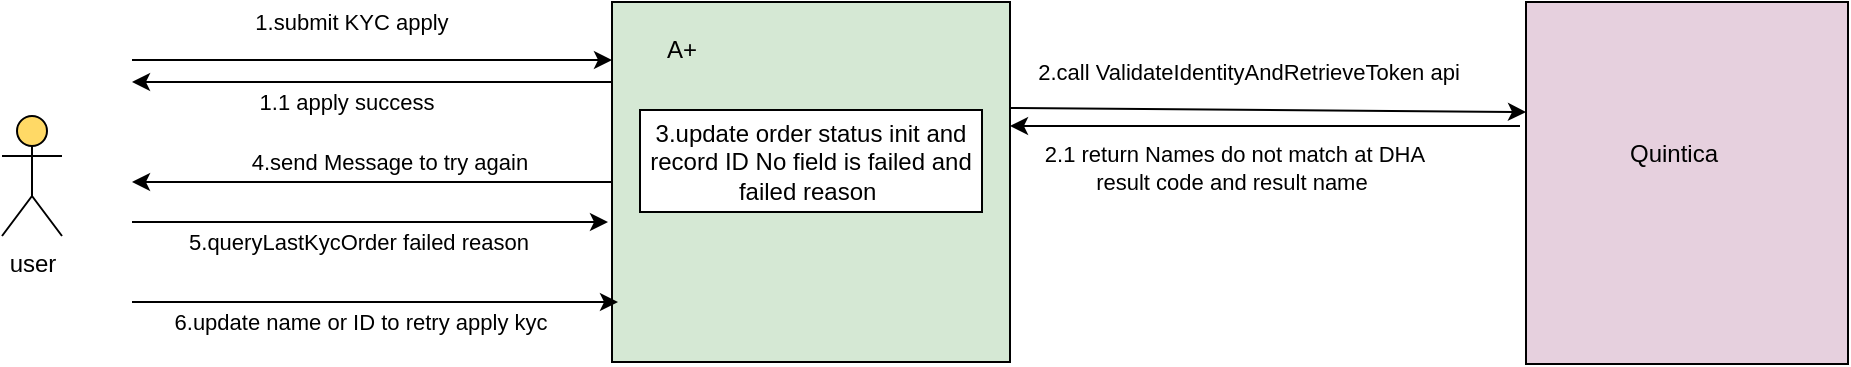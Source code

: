 <mxfile version="14.8.4" type="github">
  <diagram id="kgpKYQtTHZ0yAKxKKP6v" name="Page-1">
    <mxGraphModel dx="1155" dy="591" grid="0" gridSize="10" guides="1" tooltips="1" connect="1" arrows="1" fold="1" page="1" pageScale="1" pageWidth="850" pageHeight="1100" math="0" shadow="0">
      <root>
        <mxCell id="0" />
        <mxCell id="1" parent="0" />
        <mxCell id="hzbBz0ZzwS9mLOkRBPcv-1" value="" style="rounded=0;whiteSpace=wrap;html=1;fillColor=#D5E8D4;" vertex="1" parent="1">
          <mxGeometry x="330" y="160" width="199" height="180" as="geometry" />
        </mxCell>
        <mxCell id="hzbBz0ZzwS9mLOkRBPcv-2" value="user" style="shape=umlActor;verticalLabelPosition=bottom;verticalAlign=top;html=1;outlineConnect=0;fillColor=#FFD966;" vertex="1" parent="1">
          <mxGeometry x="25" y="217" width="30" height="60" as="geometry" />
        </mxCell>
        <mxCell id="hzbBz0ZzwS9mLOkRBPcv-4" value="" style="rounded=0;whiteSpace=wrap;html=1;fillColor=#E6D0DE;" vertex="1" parent="1">
          <mxGeometry x="787" y="160" width="161" height="181" as="geometry" />
        </mxCell>
        <mxCell id="hzbBz0ZzwS9mLOkRBPcv-5" value="A+" style="text;html=1;strokeColor=none;fillColor=none;align=center;verticalAlign=middle;whiteSpace=wrap;rounded=0;" vertex="1" parent="1">
          <mxGeometry x="340" y="167.5" width="50" height="32.5" as="geometry" />
        </mxCell>
        <mxCell id="hzbBz0ZzwS9mLOkRBPcv-6" value="&lt;div class=&quot;lake-content&quot;&gt;&lt;span class=&quot;ne-text&quot;&gt;Quintica&lt;/span&gt;&lt;/div&gt;" style="text;html=1;strokeColor=none;fillColor=none;align=center;verticalAlign=middle;whiteSpace=wrap;rounded=0;" vertex="1" parent="1">
          <mxGeometry x="816" y="208" width="90" height="55" as="geometry" />
        </mxCell>
        <mxCell id="hzbBz0ZzwS9mLOkRBPcv-7" value="1.submit KYC apply&amp;nbsp;" style="endArrow=classic;html=1;" edge="1" parent="1">
          <mxGeometry x="-0.077" y="19" width="50" height="50" relative="1" as="geometry">
            <mxPoint x="90" y="189" as="sourcePoint" />
            <mxPoint x="330" y="189" as="targetPoint" />
            <mxPoint as="offset" />
          </mxGeometry>
        </mxCell>
        <mxCell id="hzbBz0ZzwS9mLOkRBPcv-9" value="2.call ValidateIdentityAndRetrieveToken api" style="endArrow=classic;html=1;" edge="1" parent="1">
          <mxGeometry x="-0.077" y="19" width="50" height="50" relative="1" as="geometry">
            <mxPoint x="529" y="213" as="sourcePoint" />
            <mxPoint x="787" y="215" as="targetPoint" />
            <mxPoint as="offset" />
          </mxGeometry>
        </mxCell>
        <mxCell id="hzbBz0ZzwS9mLOkRBPcv-15" value="" style="endArrow=classic;html=1;" edge="1" parent="1">
          <mxGeometry width="50" height="50" relative="1" as="geometry">
            <mxPoint x="784" y="222" as="sourcePoint" />
            <mxPoint x="529" y="222" as="targetPoint" />
          </mxGeometry>
        </mxCell>
        <mxCell id="hzbBz0ZzwS9mLOkRBPcv-18" value="2.1 return Names do not match at DHA&lt;br&gt;result code and result name&amp;nbsp;" style="edgeLabel;html=1;align=center;verticalAlign=middle;resizable=0;points=[];" vertex="1" connectable="0" parent="hzbBz0ZzwS9mLOkRBPcv-15">
          <mxGeometry x="0.229" y="2" relative="1" as="geometry">
            <mxPoint x="13" y="19" as="offset" />
          </mxGeometry>
        </mxCell>
        <mxCell id="hzbBz0ZzwS9mLOkRBPcv-19" value="" style="endArrow=classic;html=1;" edge="1" parent="1">
          <mxGeometry width="50" height="50" relative="1" as="geometry">
            <mxPoint x="330" y="200" as="sourcePoint" />
            <mxPoint x="90" y="200" as="targetPoint" />
          </mxGeometry>
        </mxCell>
        <mxCell id="hzbBz0ZzwS9mLOkRBPcv-20" value="1.1 apply success" style="edgeLabel;html=1;align=center;verticalAlign=middle;resizable=0;points=[];" vertex="1" connectable="0" parent="hzbBz0ZzwS9mLOkRBPcv-19">
          <mxGeometry x="0.229" y="2" relative="1" as="geometry">
            <mxPoint x="14" y="8" as="offset" />
          </mxGeometry>
        </mxCell>
        <mxCell id="hzbBz0ZzwS9mLOkRBPcv-21" value="3.update order status init and record ID No field is failed and failed reason&amp;nbsp;" style="rounded=0;whiteSpace=wrap;html=1;" vertex="1" parent="1">
          <mxGeometry x="344" y="214" width="171" height="51" as="geometry" />
        </mxCell>
        <mxCell id="hzbBz0ZzwS9mLOkRBPcv-24" value="4.send Message to try again&amp;nbsp;" style="endArrow=classic;html=1;" edge="1" parent="1">
          <mxGeometry x="-0.083" y="-10" width="50" height="50" relative="1" as="geometry">
            <mxPoint x="330" y="250" as="sourcePoint" />
            <mxPoint x="90" y="250" as="targetPoint" />
            <mxPoint as="offset" />
          </mxGeometry>
        </mxCell>
        <mxCell id="hzbBz0ZzwS9mLOkRBPcv-26" value="" style="endArrow=classic;html=1;" edge="1" parent="1">
          <mxGeometry width="50" height="50" relative="1" as="geometry">
            <mxPoint x="90" y="270" as="sourcePoint" />
            <mxPoint x="328" y="270" as="targetPoint" />
          </mxGeometry>
        </mxCell>
        <mxCell id="hzbBz0ZzwS9mLOkRBPcv-27" value="5.queryLastKycOrder failed reason" style="edgeLabel;html=1;align=center;verticalAlign=middle;resizable=0;points=[];" vertex="1" connectable="0" parent="hzbBz0ZzwS9mLOkRBPcv-26">
          <mxGeometry x="-0.391" y="4" relative="1" as="geometry">
            <mxPoint x="40" y="14" as="offset" />
          </mxGeometry>
        </mxCell>
        <mxCell id="hzbBz0ZzwS9mLOkRBPcv-28" value="" style="endArrow=classic;html=1;" edge="1" parent="1">
          <mxGeometry width="50" height="50" relative="1" as="geometry">
            <mxPoint x="90" y="310" as="sourcePoint" />
            <mxPoint x="333" y="310" as="targetPoint" />
          </mxGeometry>
        </mxCell>
        <mxCell id="hzbBz0ZzwS9mLOkRBPcv-29" value="6.update name or ID to retry apply kyc" style="edgeLabel;html=1;align=center;verticalAlign=middle;resizable=0;points=[];" vertex="1" connectable="0" parent="hzbBz0ZzwS9mLOkRBPcv-28">
          <mxGeometry x="-0.391" y="4" relative="1" as="geometry">
            <mxPoint x="40" y="14" as="offset" />
          </mxGeometry>
        </mxCell>
      </root>
    </mxGraphModel>
  </diagram>
</mxfile>
